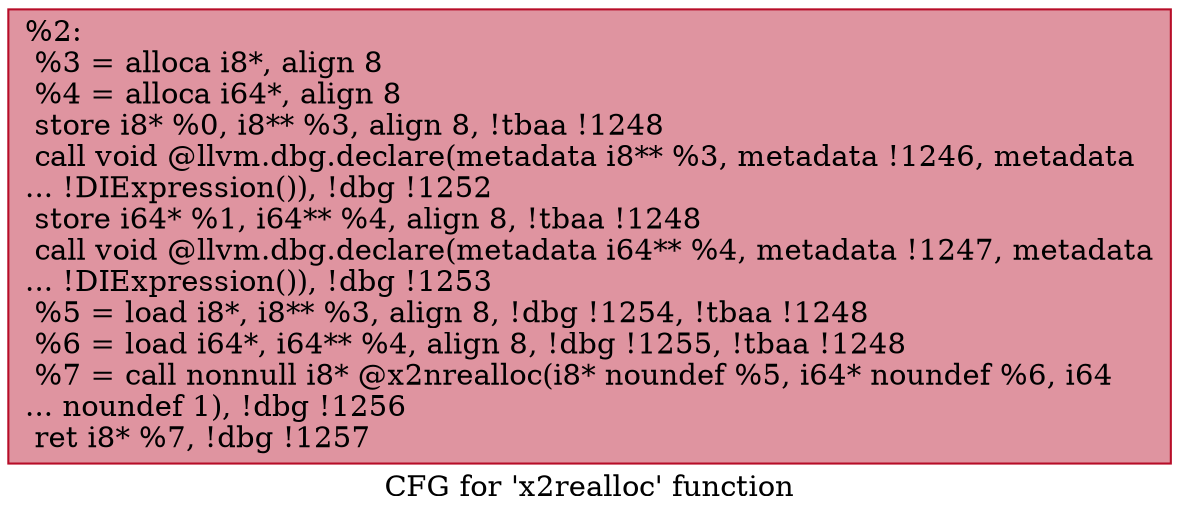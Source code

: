 digraph "CFG for 'x2realloc' function" {
	label="CFG for 'x2realloc' function";

	Node0x13c1ea0 [shape=record,color="#b70d28ff", style=filled, fillcolor="#b70d2870",label="{%2:\l  %3 = alloca i8*, align 8\l  %4 = alloca i64*, align 8\l  store i8* %0, i8** %3, align 8, !tbaa !1248\l  call void @llvm.dbg.declare(metadata i8** %3, metadata !1246, metadata\l... !DIExpression()), !dbg !1252\l  store i64* %1, i64** %4, align 8, !tbaa !1248\l  call void @llvm.dbg.declare(metadata i64** %4, metadata !1247, metadata\l... !DIExpression()), !dbg !1253\l  %5 = load i8*, i8** %3, align 8, !dbg !1254, !tbaa !1248\l  %6 = load i64*, i64** %4, align 8, !dbg !1255, !tbaa !1248\l  %7 = call nonnull i8* @x2nrealloc(i8* noundef %5, i64* noundef %6, i64\l... noundef 1), !dbg !1256\l  ret i8* %7, !dbg !1257\l}"];
}
